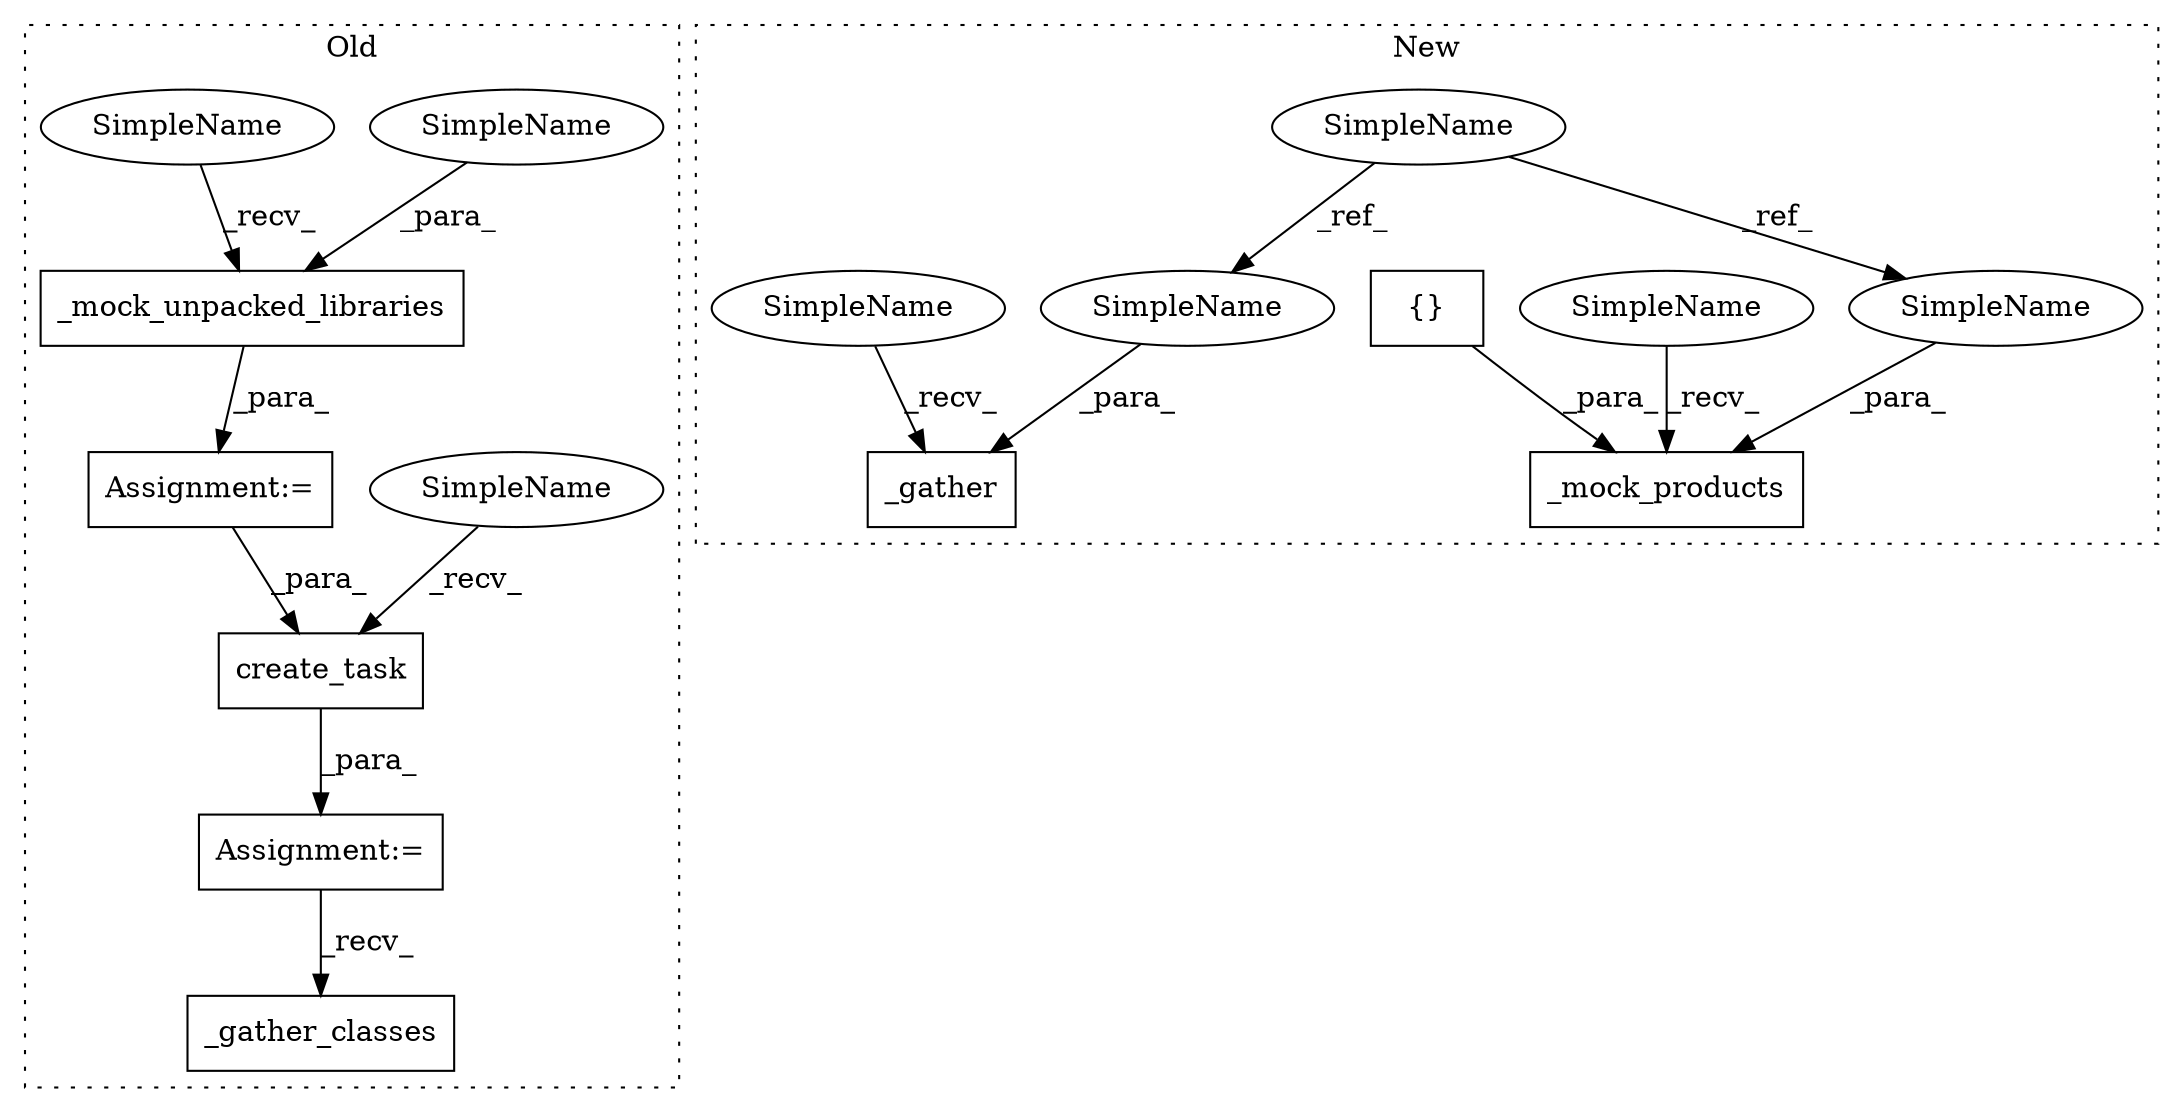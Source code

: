 digraph G {
subgraph cluster0 {
1 [label="_mock_unpacked_libraries" a="32" s="14032,14087" l="25,1" shape="box"];
4 [label="Assignment:=" a="7" s="14198" l="1" shape="box"];
7 [label="_gather_classes" a="32" s="14264,14286" l="16,1" shape="box"];
8 [label="Assignment:=" a="7" s="14026" l="1" shape="box"];
9 [label="create_task" a="32" s="14204,14228" l="12,1" shape="box"];
12 [label="SimpleName" a="42" s="14057" l="7" shape="ellipse"];
13 [label="SimpleName" a="42" s="14199" l="4" shape="ellipse"];
14 [label="SimpleName" a="42" s="14027" l="4" shape="ellipse"];
label = "Old";
style="dotted";
}
subgraph cluster1 {
2 [label="{}" a="4" s="12812" l="2" shape="box"];
3 [label="_mock_products" a="32" s="12772,12833" l="15,1" shape="box"];
5 [label="SimpleName" a="42" s="12470" l="7" shape="ellipse"];
6 [label="_gather" a="32" s="12866,12888" l="8,1" shape="box"];
10 [label="SimpleName" a="42" s="12874" l="7" shape="ellipse"];
11 [label="SimpleName" a="42" s="12787" l="7" shape="ellipse"];
15 [label="SimpleName" a="42" s="12861" l="4" shape="ellipse"];
16 [label="SimpleName" a="42" s="12767" l="4" shape="ellipse"];
label = "New";
style="dotted";
}
1 -> 8 [label="_para_"];
2 -> 3 [label="_para_"];
4 -> 7 [label="_recv_"];
5 -> 10 [label="_ref_"];
5 -> 11 [label="_ref_"];
8 -> 9 [label="_para_"];
9 -> 4 [label="_para_"];
10 -> 6 [label="_para_"];
11 -> 3 [label="_para_"];
12 -> 1 [label="_para_"];
13 -> 9 [label="_recv_"];
14 -> 1 [label="_recv_"];
15 -> 6 [label="_recv_"];
16 -> 3 [label="_recv_"];
}